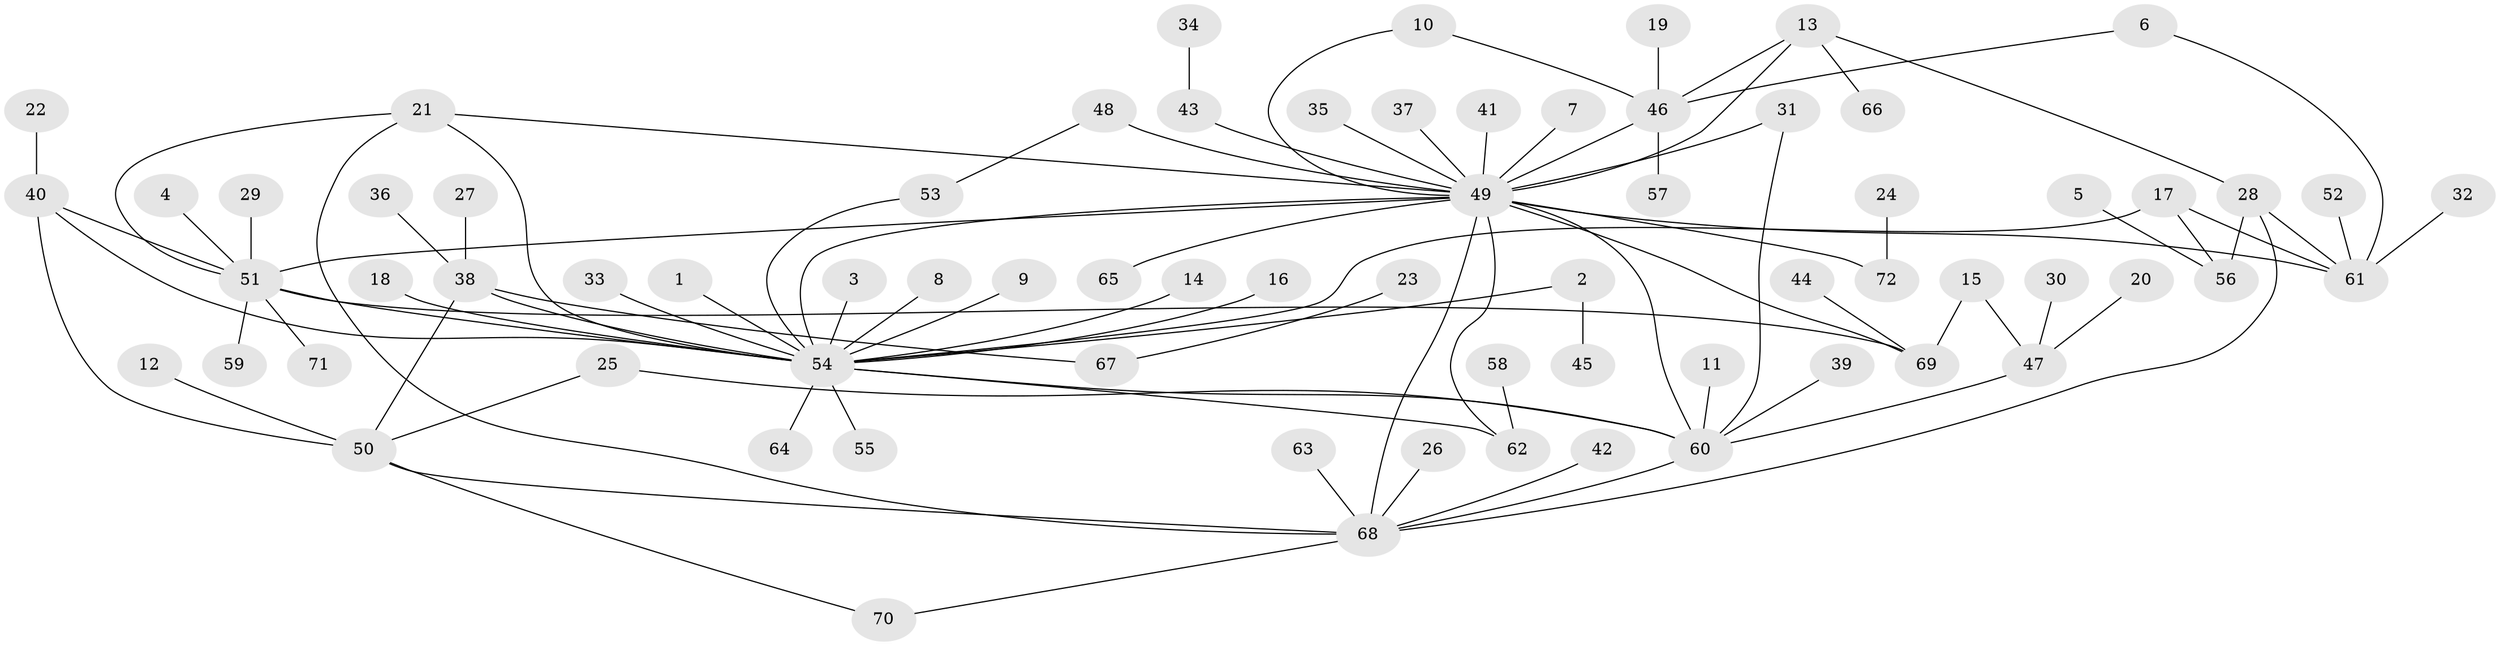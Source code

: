 // original degree distribution, {21: 0.007194244604316547, 11: 0.014388489208633094, 5: 0.03597122302158273, 13: 0.007194244604316547, 4: 0.050359712230215826, 1: 0.539568345323741, 2: 0.20863309352517986, 3: 0.09352517985611511, 8: 0.014388489208633094, 7: 0.014388489208633094, 6: 0.007194244604316547, 9: 0.007194244604316547}
// Generated by graph-tools (version 1.1) at 2025/49/03/09/25 03:49:54]
// undirected, 72 vertices, 94 edges
graph export_dot {
graph [start="1"]
  node [color=gray90,style=filled];
  1;
  2;
  3;
  4;
  5;
  6;
  7;
  8;
  9;
  10;
  11;
  12;
  13;
  14;
  15;
  16;
  17;
  18;
  19;
  20;
  21;
  22;
  23;
  24;
  25;
  26;
  27;
  28;
  29;
  30;
  31;
  32;
  33;
  34;
  35;
  36;
  37;
  38;
  39;
  40;
  41;
  42;
  43;
  44;
  45;
  46;
  47;
  48;
  49;
  50;
  51;
  52;
  53;
  54;
  55;
  56;
  57;
  58;
  59;
  60;
  61;
  62;
  63;
  64;
  65;
  66;
  67;
  68;
  69;
  70;
  71;
  72;
  1 -- 54 [weight=1.0];
  2 -- 45 [weight=1.0];
  2 -- 54 [weight=1.0];
  3 -- 54 [weight=1.0];
  4 -- 51 [weight=1.0];
  5 -- 56 [weight=1.0];
  6 -- 46 [weight=1.0];
  6 -- 61 [weight=1.0];
  7 -- 49 [weight=1.0];
  8 -- 54 [weight=1.0];
  9 -- 54 [weight=1.0];
  10 -- 46 [weight=1.0];
  10 -- 49 [weight=1.0];
  11 -- 60 [weight=1.0];
  12 -- 50 [weight=1.0];
  13 -- 28 [weight=1.0];
  13 -- 46 [weight=1.0];
  13 -- 49 [weight=1.0];
  13 -- 66 [weight=1.0];
  14 -- 54 [weight=1.0];
  15 -- 47 [weight=1.0];
  15 -- 69 [weight=1.0];
  16 -- 54 [weight=1.0];
  17 -- 54 [weight=1.0];
  17 -- 56 [weight=1.0];
  17 -- 61 [weight=1.0];
  18 -- 54 [weight=1.0];
  19 -- 46 [weight=1.0];
  20 -- 47 [weight=1.0];
  21 -- 49 [weight=1.0];
  21 -- 51 [weight=1.0];
  21 -- 54 [weight=1.0];
  21 -- 68 [weight=1.0];
  22 -- 40 [weight=1.0];
  23 -- 67 [weight=1.0];
  24 -- 72 [weight=1.0];
  25 -- 50 [weight=1.0];
  25 -- 60 [weight=1.0];
  26 -- 68 [weight=1.0];
  27 -- 38 [weight=1.0];
  28 -- 56 [weight=1.0];
  28 -- 61 [weight=1.0];
  28 -- 68 [weight=1.0];
  29 -- 51 [weight=1.0];
  30 -- 47 [weight=1.0];
  31 -- 49 [weight=1.0];
  31 -- 60 [weight=1.0];
  32 -- 61 [weight=1.0];
  33 -- 54 [weight=1.0];
  34 -- 43 [weight=1.0];
  35 -- 49 [weight=1.0];
  36 -- 38 [weight=1.0];
  37 -- 49 [weight=1.0];
  38 -- 50 [weight=1.0];
  38 -- 54 [weight=1.0];
  38 -- 67 [weight=1.0];
  39 -- 60 [weight=1.0];
  40 -- 50 [weight=1.0];
  40 -- 51 [weight=1.0];
  40 -- 54 [weight=1.0];
  41 -- 49 [weight=1.0];
  42 -- 68 [weight=1.0];
  43 -- 49 [weight=1.0];
  44 -- 69 [weight=1.0];
  46 -- 49 [weight=2.0];
  46 -- 57 [weight=1.0];
  47 -- 60 [weight=1.0];
  48 -- 49 [weight=2.0];
  48 -- 53 [weight=1.0];
  49 -- 51 [weight=1.0];
  49 -- 54 [weight=1.0];
  49 -- 60 [weight=1.0];
  49 -- 61 [weight=1.0];
  49 -- 62 [weight=1.0];
  49 -- 65 [weight=1.0];
  49 -- 68 [weight=1.0];
  49 -- 69 [weight=1.0];
  49 -- 72 [weight=1.0];
  50 -- 68 [weight=1.0];
  50 -- 70 [weight=1.0];
  51 -- 54 [weight=1.0];
  51 -- 59 [weight=1.0];
  51 -- 69 [weight=1.0];
  51 -- 71 [weight=1.0];
  52 -- 61 [weight=1.0];
  53 -- 54 [weight=1.0];
  54 -- 55 [weight=1.0];
  54 -- 60 [weight=1.0];
  54 -- 62 [weight=1.0];
  54 -- 64 [weight=1.0];
  58 -- 62 [weight=1.0];
  60 -- 68 [weight=1.0];
  63 -- 68 [weight=1.0];
  68 -- 70 [weight=1.0];
}
